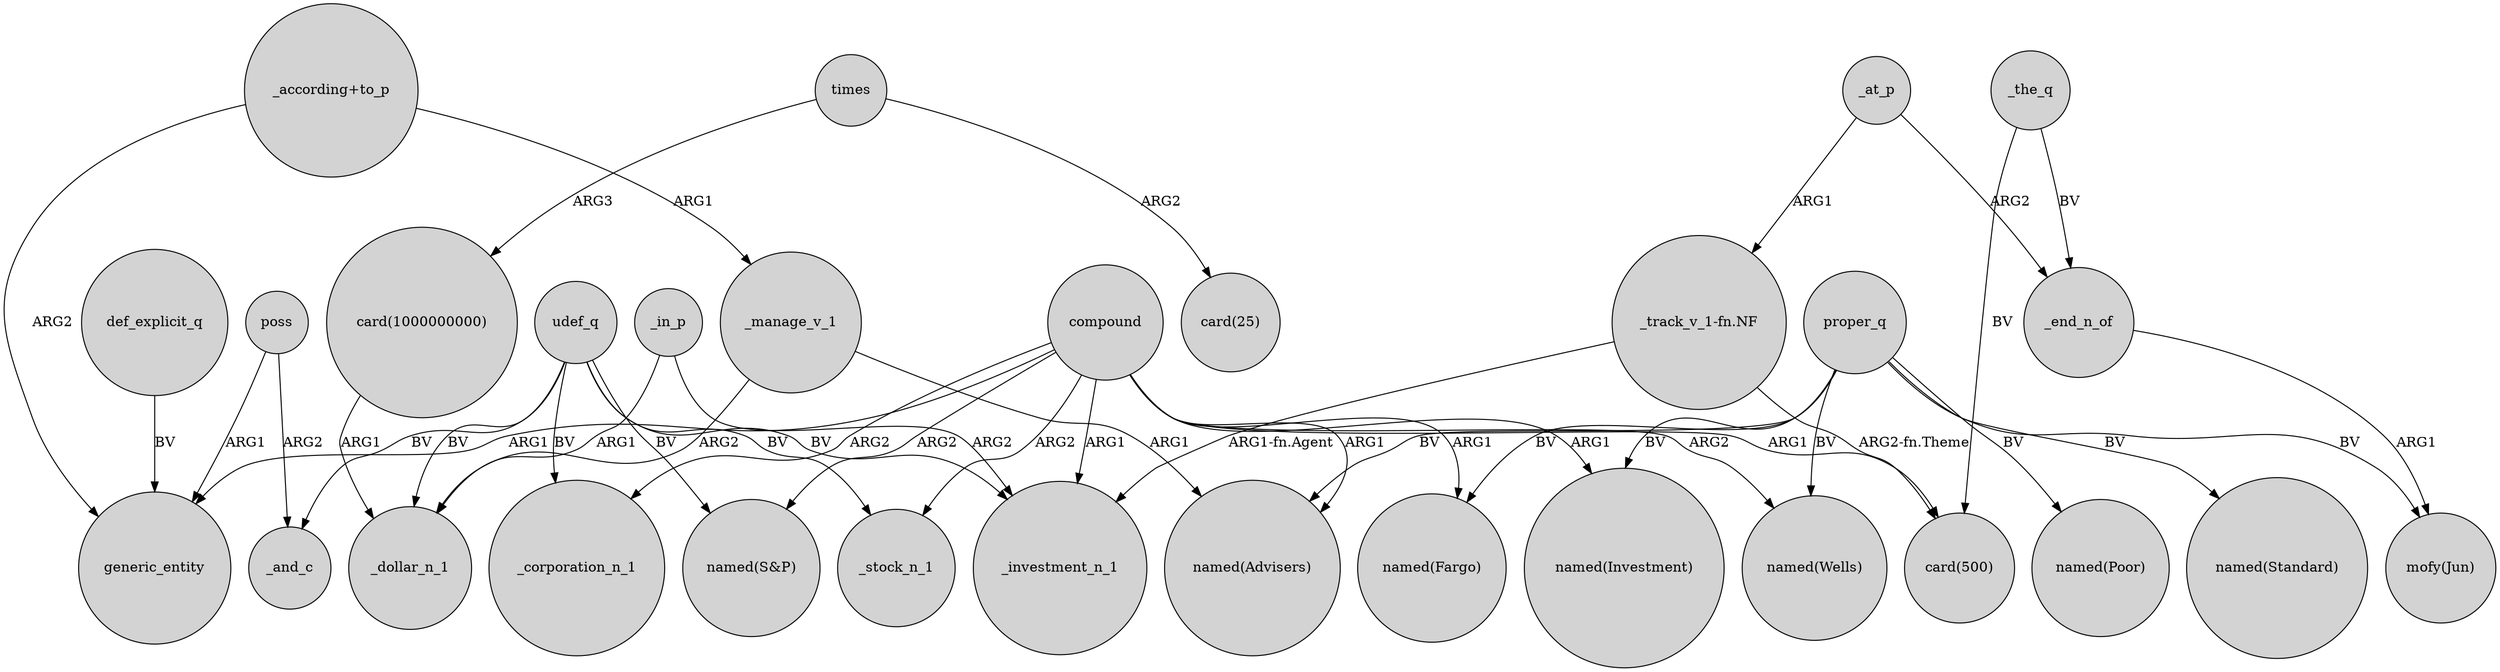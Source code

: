 digraph {
	node [shape=circle style=filled]
	compound -> generic_entity [label=ARG1]
	proper_q -> "named(Fargo)" [label=BV]
	poss -> generic_entity [label=ARG1]
	poss -> _and_c [label=ARG2]
	_the_q -> _end_n_of [label=BV]
	_at_p -> _end_n_of [label=ARG2]
	compound -> "named(Fargo)" [label=ARG1]
	compound -> _corporation_n_1 [label=ARG2]
	def_explicit_q -> generic_entity [label=BV]
	"_according+to_p" -> generic_entity [label=ARG2]
	proper_q -> "named(Standard)" [label=BV]
	proper_q -> "mofy(Jun)" [label=BV]
	udef_q -> "named(S&P)" [label=BV]
	compound -> _investment_n_1 [label=ARG1]
	times -> "card(1000000000)" [label=ARG3]
	proper_q -> "named(Wells)" [label=BV]
	compound -> _stock_n_1 [label=ARG2]
	compound -> "card(500)" [label=ARG1]
	udef_q -> _corporation_n_1 [label=BV]
	times -> "card(25)" [label=ARG2]
	udef_q -> _stock_n_1 [label=BV]
	_at_p -> "_track_v_1-fn.NF" [label=ARG1]
	_manage_v_1 -> _dollar_n_1 [label=ARG2]
	compound -> "named(Wells)" [label=ARG2]
	_in_p -> _investment_n_1 [label=ARG2]
	_manage_v_1 -> "named(Advisers)" [label=ARG1]
	_end_n_of -> "mofy(Jun)" [label=ARG1]
	"_track_v_1-fn.NF" -> "card(500)" [label="ARG2-fn.Theme"]
	compound -> "named(Investment)" [label=ARG1]
	proper_q -> "named(Advisers)" [label=BV]
	"_track_v_1-fn.NF" -> _investment_n_1 [label="ARG1-fn.Agent"]
	_the_q -> "card(500)" [label=BV]
	udef_q -> _investment_n_1 [label=BV]
	_in_p -> _dollar_n_1 [label=ARG1]
	"_according+to_p" -> _manage_v_1 [label=ARG1]
	compound -> "named(S&P)" [label=ARG2]
	"card(1000000000)" -> _dollar_n_1 [label=ARG1]
	compound -> "named(Advisers)" [label=ARG1]
	proper_q -> "named(Investment)" [label=BV]
	udef_q -> _and_c [label=BV]
	proper_q -> "named(Poor)" [label=BV]
	udef_q -> _dollar_n_1 [label=BV]
}
